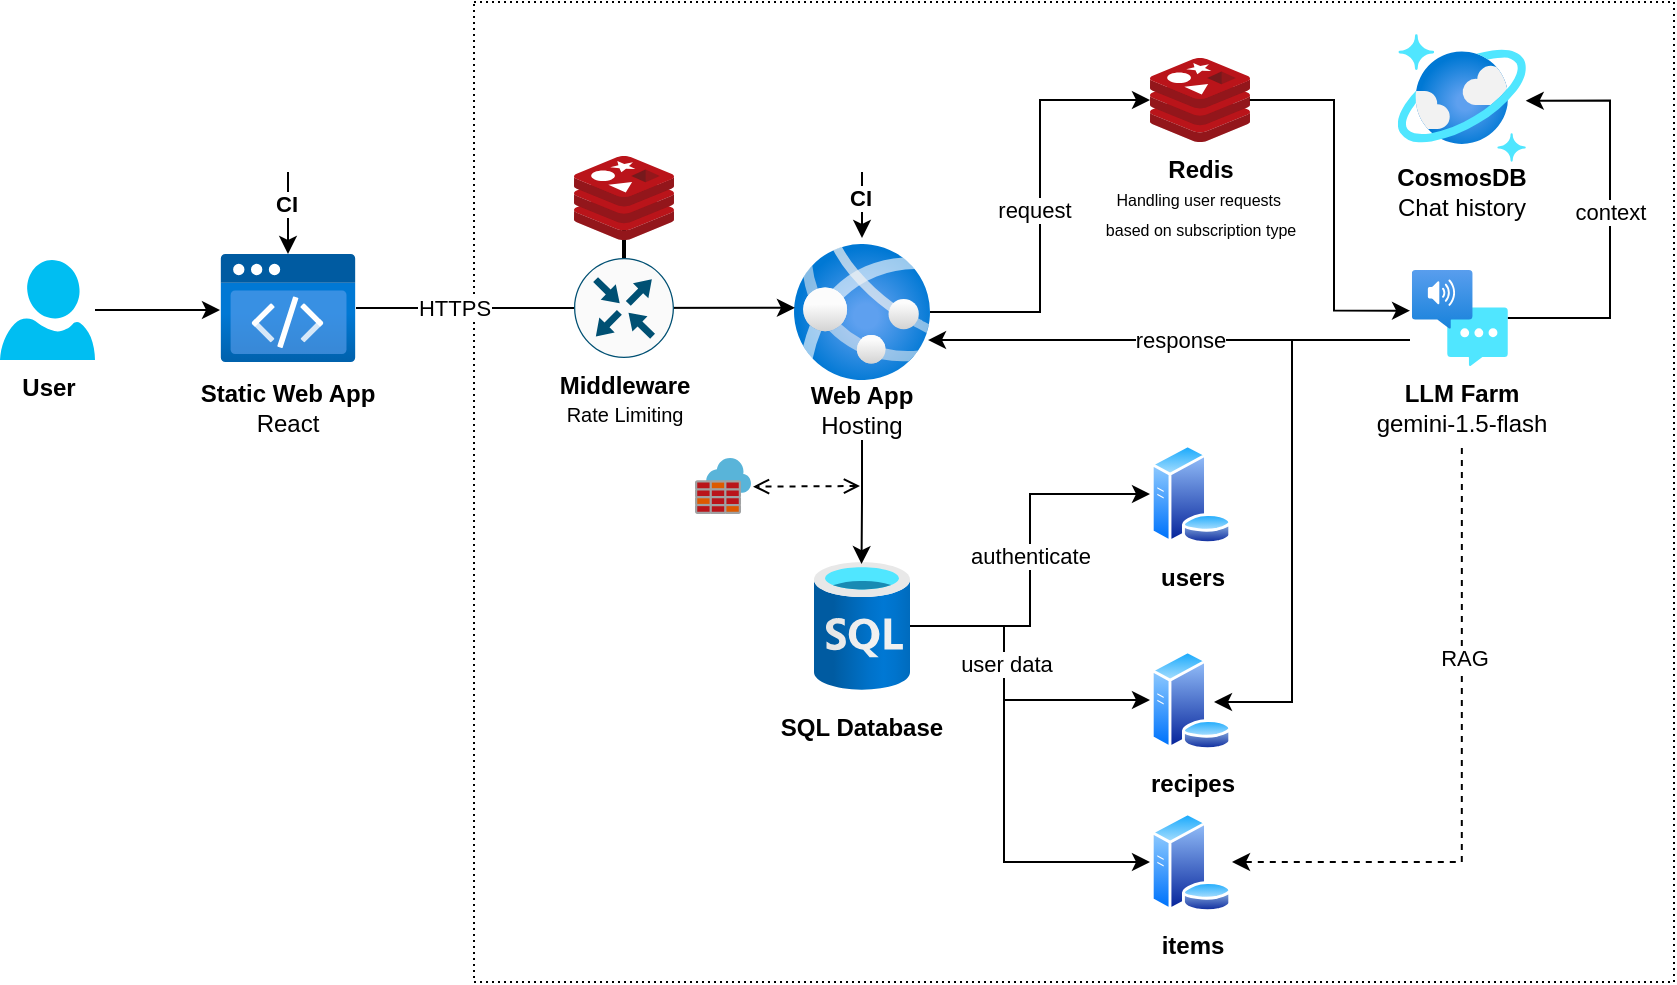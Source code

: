 <mxfile version="26.1.1">
  <diagram name="Seite-1" id="GqYdmY-gFX1TOPT9O8Nu">
    <mxGraphModel dx="1687" dy="878" grid="1" gridSize="10" guides="1" tooltips="1" connect="1" arrows="1" fold="1" page="1" pageScale="1" pageWidth="827" pageHeight="583" math="0" shadow="0">
      <root>
        <mxCell id="0" />
        <mxCell id="1" parent="0" />
        <mxCell id="0Sp2E3jfq5rdWllEIa-N-14" value="" style="rounded=0;whiteSpace=wrap;html=1;fillColor=none;dashed=1;dashPattern=1 2;" parent="1" vertex="1">
          <mxGeometry x="280" y="46" width="600" height="490" as="geometry" />
        </mxCell>
        <mxCell id="kdwqYUO4_lfMiFu1DAeL-65" value="" style="group" parent="1" vertex="1" connectable="0">
          <mxGeometry x="746" y="180" width="90" height="90" as="geometry" />
        </mxCell>
        <mxCell id="kdwqYUO4_lfMiFu1DAeL-12" value="" style="image;aspect=fixed;html=1;points=[];align=center;fontSize=12;image=img/lib/azure2/ai_machine_learning/Speech_Services.svg;" parent="kdwqYUO4_lfMiFu1DAeL-65" vertex="1">
          <mxGeometry x="2.93" width="48" height="48" as="geometry" />
        </mxCell>
        <mxCell id="kdwqYUO4_lfMiFu1DAeL-64" value="&lt;b&gt;LLM Farm&lt;/b&gt;&lt;div&gt;gemini-1.5-flash&lt;/div&gt;" style="text;html=1;align=center;verticalAlign=middle;whiteSpace=wrap;rounded=0;" parent="kdwqYUO4_lfMiFu1DAeL-65" vertex="1">
          <mxGeometry x="-17.07" y="49" width="90" height="40" as="geometry" />
        </mxCell>
        <mxCell id="kdwqYUO4_lfMiFu1DAeL-5" value="&lt;b&gt;User&lt;/b&gt;" style="verticalLabelPosition=bottom;html=1;verticalAlign=top;align=center;strokeColor=none;fillColor=#00BEF2;shape=mxgraph.azure.user;" parent="1" vertex="1">
          <mxGeometry x="43" y="175" width="47.5" height="50" as="geometry" />
        </mxCell>
        <mxCell id="kdwqYUO4_lfMiFu1DAeL-6" value="" style="image;aspect=fixed;html=1;points=[];align=center;fontSize=12;image=img/lib/azure2/preview/Static_Apps.svg;" parent="1" vertex="1">
          <mxGeometry x="153" y="172" width="68" height="54" as="geometry" />
        </mxCell>
        <mxCell id="kdwqYUO4_lfMiFu1DAeL-15" value="" style="shape=image;html=1;verticalAlign=top;verticalLabelPosition=bottom;labelBackgroundColor=#ffffff;imageAspect=0;aspect=fixed;image=https://cdn4.iconfinder.com/data/icons/ionicons/512/icon-social-github-128.png" parent="1" vertex="1">
          <mxGeometry x="438" y="59" width="72" height="72" as="geometry" />
        </mxCell>
        <mxCell id="kdwqYUO4_lfMiFu1DAeL-25" style="edgeStyle=orthogonalEdgeStyle;rounded=0;orthogonalLoop=1;jettySize=auto;html=1;entryX=0;entryY=0.519;entryDx=0;entryDy=0;entryPerimeter=0;" parent="1" source="kdwqYUO4_lfMiFu1DAeL-5" target="kdwqYUO4_lfMiFu1DAeL-6" edge="1">
          <mxGeometry relative="1" as="geometry" />
        </mxCell>
        <mxCell id="kdwqYUO4_lfMiFu1DAeL-36" value="&lt;b style=&quot;text-wrap: nowrap;&quot;&gt;Static Web App&lt;/b&gt;&lt;div style=&quot;text-wrap: nowrap;&quot;&gt;React&lt;/div&gt;" style="text;html=1;align=center;verticalAlign=middle;whiteSpace=wrap;rounded=0;" parent="1" vertex="1">
          <mxGeometry x="157" y="234" width="60" height="30" as="geometry" />
        </mxCell>
        <mxCell id="kdwqYUO4_lfMiFu1DAeL-43" value="" style="group" parent="1" vertex="1" connectable="0">
          <mxGeometry x="440" y="167" width="78" height="104" as="geometry" />
        </mxCell>
        <mxCell id="kdwqYUO4_lfMiFu1DAeL-8" value="" style="image;aspect=fixed;html=1;points=[];align=center;fontSize=12;image=img/lib/azure2/app_services/App_Services.svg;" parent="kdwqYUO4_lfMiFu1DAeL-43" vertex="1">
          <mxGeometry width="68" height="68" as="geometry" />
        </mxCell>
        <mxCell id="kdwqYUO4_lfMiFu1DAeL-42" value="&lt;b style=&quot;forced-color-adjust: none; color: rgb(0, 0, 0); font-family: Helvetica; font-size: 12px; font-style: normal; font-variant-ligatures: normal; font-variant-caps: normal; letter-spacing: normal; orphans: 2; text-align: center; text-indent: 0px; text-transform: none; widows: 2; word-spacing: 0px; -webkit-text-stroke-width: 0px; white-space: nowrap; text-decoration-thickness: initial; text-decoration-style: initial; text-decoration-color: initial;&quot;&gt;Web App&lt;/b&gt;&lt;div style=&quot;forced-color-adjust: none; color: rgb(0, 0, 0); font-family: Helvetica; font-size: 12px; font-style: normal; font-variant-ligatures: normal; font-variant-caps: normal; font-weight: 400; letter-spacing: normal; orphans: 2; text-align: center; text-indent: 0px; text-transform: none; widows: 2; word-spacing: 0px; -webkit-text-stroke-width: 0px; white-space: nowrap; text-decoration-thickness: initial; text-decoration-style: initial; text-decoration-color: initial;&quot;&gt;Hosting&lt;/div&gt;" style="text;html=1;align=center;verticalAlign=middle;whiteSpace=wrap;rounded=0;" parent="kdwqYUO4_lfMiFu1DAeL-43" vertex="1">
          <mxGeometry x="4" y="68" width="60" height="30" as="geometry" />
        </mxCell>
        <mxCell id="kdwqYUO4_lfMiFu1DAeL-47" value="" style="group" parent="1" vertex="1" connectable="0">
          <mxGeometry x="429" y="394" width="90" height="94" as="geometry" />
        </mxCell>
        <mxCell id="kdwqYUO4_lfMiFu1DAeL-9" value="" style="image;aspect=fixed;html=1;points=[];align=center;fontSize=12;image=img/lib/azure2/databases/SQL_Database.svg;" parent="kdwqYUO4_lfMiFu1DAeL-47" vertex="1">
          <mxGeometry x="21" y="-68" width="48" height="64" as="geometry" />
        </mxCell>
        <mxCell id="kdwqYUO4_lfMiFu1DAeL-46" value="&lt;b&gt;SQL Database&lt;/b&gt;" style="text;html=1;align=center;verticalAlign=middle;whiteSpace=wrap;rounded=0;" parent="kdwqYUO4_lfMiFu1DAeL-47" vertex="1">
          <mxGeometry width="90" height="30" as="geometry" />
        </mxCell>
        <mxCell id="kdwqYUO4_lfMiFu1DAeL-48" style="edgeStyle=orthogonalEdgeStyle;rounded=0;orthogonalLoop=1;jettySize=auto;html=1;entryX=0.495;entryY=0.016;entryDx=0;entryDy=0;entryPerimeter=0;" parent="1" source="kdwqYUO4_lfMiFu1DAeL-42" target="kdwqYUO4_lfMiFu1DAeL-9" edge="1">
          <mxGeometry relative="1" as="geometry" />
        </mxCell>
        <mxCell id="kdwqYUO4_lfMiFu1DAeL-50" style="edgeStyle=orthogonalEdgeStyle;rounded=0;orthogonalLoop=1;jettySize=auto;html=1;entryX=0.007;entryY=0.469;entryDx=0;entryDy=0;entryPerimeter=0;" parent="1" source="kdwqYUO4_lfMiFu1DAeL-6" target="kdwqYUO4_lfMiFu1DAeL-8" edge="1">
          <mxGeometry relative="1" as="geometry" />
        </mxCell>
        <mxCell id="kdwqYUO4_lfMiFu1DAeL-51" value="HTTPS" style="edgeLabel;html=1;align=center;verticalAlign=middle;resizable=0;points=[];" parent="kdwqYUO4_lfMiFu1DAeL-50" vertex="1" connectable="0">
          <mxGeometry x="0.039" y="-1" relative="1" as="geometry">
            <mxPoint x="-65" y="-1" as="offset" />
          </mxGeometry>
        </mxCell>
        <mxCell id="kdwqYUO4_lfMiFu1DAeL-53" value="&lt;b&gt;items&lt;/b&gt;" style="image;aspect=fixed;perimeter=ellipsePerimeter;html=1;align=center;shadow=0;dashed=0;spacingTop=3;image=img/lib/active_directory/database_server.svg;" parent="1" vertex="1">
          <mxGeometry x="618" y="451" width="41" height="50" as="geometry" />
        </mxCell>
        <mxCell id="kdwqYUO4_lfMiFu1DAeL-54" value="&lt;b&gt;users&lt;/b&gt;" style="image;aspect=fixed;perimeter=ellipsePerimeter;html=1;align=center;shadow=0;dashed=0;spacingTop=3;image=img/lib/active_directory/database_server.svg;" parent="1" vertex="1">
          <mxGeometry x="618" y="267" width="41" height="50" as="geometry" />
        </mxCell>
        <mxCell id="kdwqYUO4_lfMiFu1DAeL-55" value="&lt;b&gt;recipes&lt;/b&gt;" style="image;aspect=fixed;perimeter=ellipsePerimeter;html=1;align=center;shadow=0;dashed=0;spacingTop=3;image=img/lib/active_directory/database_server.svg;" parent="1" vertex="1">
          <mxGeometry x="618" y="370" width="41" height="50" as="geometry" />
        </mxCell>
        <mxCell id="kdwqYUO4_lfMiFu1DAeL-62" style="edgeStyle=orthogonalEdgeStyle;rounded=0;orthogonalLoop=1;jettySize=auto;html=1;" parent="1" source="kdwqYUO4_lfMiFu1DAeL-15" edge="1">
          <mxGeometry relative="1" as="geometry">
            <mxPoint x="474" y="164" as="targetPoint" />
          </mxGeometry>
        </mxCell>
        <mxCell id="kdwqYUO4_lfMiFu1DAeL-63" value="&lt;b&gt;CI&lt;/b&gt;" style="edgeLabel;html=1;align=center;verticalAlign=middle;resizable=0;points=[];" parent="kdwqYUO4_lfMiFu1DAeL-62" vertex="1" connectable="0">
          <mxGeometry x="-0.231" y="1" relative="1" as="geometry">
            <mxPoint x="-2" as="offset" />
          </mxGeometry>
        </mxCell>
        <mxCell id="kdwqYUO4_lfMiFu1DAeL-71" value="" style="endArrow=classic;html=1;rounded=0;entryX=1;entryY=0.324;entryDx=0;entryDy=0;entryPerimeter=0;" parent="1" edge="1">
          <mxGeometry width="50" height="50" relative="1" as="geometry">
            <mxPoint x="748" y="215" as="sourcePoint" />
            <mxPoint x="507" y="215.032" as="targetPoint" />
          </mxGeometry>
        </mxCell>
        <mxCell id="kdwqYUO4_lfMiFu1DAeL-72" value="response" style="edgeLabel;html=1;align=center;verticalAlign=middle;resizable=0;points=[];" parent="kdwqYUO4_lfMiFu1DAeL-71" vertex="1" connectable="0">
          <mxGeometry x="0.086" relative="1" as="geometry">
            <mxPoint x="16" as="offset" />
          </mxGeometry>
        </mxCell>
        <mxCell id="kdwqYUO4_lfMiFu1DAeL-75" value="" style="image;sketch=0;aspect=fixed;html=1;points=[];align=center;fontSize=12;image=img/lib/mscae/Azure_Firewall.svg;" parent="1" vertex="1">
          <mxGeometry x="390.5" y="274" width="28" height="28" as="geometry" />
        </mxCell>
        <mxCell id="kdwqYUO4_lfMiFu1DAeL-79" value="" style="endArrow=open;startArrow=open;html=1;rounded=0;dashed=1;endFill=0;startFill=0;entryX=1;entryY=0.512;entryDx=0;entryDy=0;entryPerimeter=0;" parent="1" edge="1">
          <mxGeometry width="50" height="50" relative="1" as="geometry">
            <mxPoint x="473" y="288" as="sourcePoint" />
            <mxPoint x="419.5" y="288.336" as="targetPoint" />
          </mxGeometry>
        </mxCell>
        <mxCell id="kdwqYUO4_lfMiFu1DAeL-84" value="" style="group" parent="1" vertex="1" connectable="0">
          <mxGeometry x="741.93" y="62" width="64.0" height="94" as="geometry" />
        </mxCell>
        <mxCell id="kdwqYUO4_lfMiFu1DAeL-10" value="" style="image;aspect=fixed;html=1;points=[];align=center;fontSize=12;image=img/lib/azure2/databases/Azure_Cosmos_DB.svg;" parent="kdwqYUO4_lfMiFu1DAeL-84" vertex="1">
          <mxGeometry width="64" height="64" as="geometry" />
        </mxCell>
        <mxCell id="kdwqYUO4_lfMiFu1DAeL-83" value="&lt;b style=&quot;text-wrap: nowrap;&quot;&gt;CosmosDB&lt;/b&gt;&lt;div style=&quot;text-wrap: nowrap;&quot;&gt;Chat history&lt;/div&gt;" style="text;html=1;align=center;verticalAlign=middle;whiteSpace=wrap;rounded=0;" parent="kdwqYUO4_lfMiFu1DAeL-84" vertex="1">
          <mxGeometry x="2" y="64" width="60" height="30" as="geometry" />
        </mxCell>
        <mxCell id="0Sp2E3jfq5rdWllEIa-N-1" style="edgeStyle=orthogonalEdgeStyle;rounded=0;orthogonalLoop=1;jettySize=auto;html=1;entryX=0;entryY=0.5;entryDx=0;entryDy=0;" parent="1" source="kdwqYUO4_lfMiFu1DAeL-9" target="kdwqYUO4_lfMiFu1DAeL-54" edge="1">
          <mxGeometry relative="1" as="geometry" />
        </mxCell>
        <mxCell id="0Sp2E3jfq5rdWllEIa-N-2" value="authenticate" style="edgeLabel;html=1;align=center;verticalAlign=middle;resizable=0;points=[];" parent="0Sp2E3jfq5rdWllEIa-N-1" vertex="1" connectable="0">
          <mxGeometry x="0.024" relative="1" as="geometry">
            <mxPoint as="offset" />
          </mxGeometry>
        </mxCell>
        <mxCell id="0Sp2E3jfq5rdWllEIa-N-3" value="" style="endArrow=classic;html=1;rounded=0;entryX=0;entryY=0.5;entryDx=0;entryDy=0;" parent="1" target="kdwqYUO4_lfMiFu1DAeL-55" edge="1">
          <mxGeometry width="50" height="50" relative="1" as="geometry">
            <mxPoint x="545" y="358" as="sourcePoint" />
            <mxPoint x="608" y="394" as="targetPoint" />
            <Array as="points">
              <mxPoint x="545" y="376" />
              <mxPoint x="545" y="395" />
            </Array>
          </mxGeometry>
        </mxCell>
        <mxCell id="0Sp2E3jfq5rdWllEIa-N-4" value="" style="endArrow=classic;html=1;rounded=0;entryX=0;entryY=0.5;entryDx=0;entryDy=0;" parent="1" target="kdwqYUO4_lfMiFu1DAeL-53" edge="1">
          <mxGeometry width="50" height="50" relative="1" as="geometry">
            <mxPoint x="545" y="383" as="sourcePoint" />
            <mxPoint x="618" y="411" as="targetPoint" />
            <Array as="points">
              <mxPoint x="545" y="401" />
              <mxPoint x="545" y="476" />
            </Array>
          </mxGeometry>
        </mxCell>
        <mxCell id="0Sp2E3jfq5rdWllEIa-N-5" value="user data" style="edgeLabel;html=1;align=center;verticalAlign=middle;resizable=0;points=[];" parent="0Sp2E3jfq5rdWllEIa-N-4" vertex="1" connectable="0">
          <mxGeometry x="-0.415" y="1" relative="1" as="geometry">
            <mxPoint y="-55" as="offset" />
          </mxGeometry>
        </mxCell>
        <mxCell id="0Sp2E3jfq5rdWllEIa-N-8" style="edgeStyle=orthogonalEdgeStyle;rounded=0;orthogonalLoop=1;jettySize=auto;html=1;exitX=0.5;exitY=1;exitDx=0;exitDy=0;entryX=1;entryY=0.5;entryDx=0;entryDy=0;dashed=1;" parent="1" source="kdwqYUO4_lfMiFu1DAeL-64" target="kdwqYUO4_lfMiFu1DAeL-53" edge="1">
          <mxGeometry relative="1" as="geometry" />
        </mxCell>
        <mxCell id="0Sp2E3jfq5rdWllEIa-N-9" value="RAG" style="edgeLabel;html=1;align=center;verticalAlign=middle;resizable=0;points=[];" parent="0Sp2E3jfq5rdWllEIa-N-8" vertex="1" connectable="0">
          <mxGeometry x="-0.348" y="1" relative="1" as="geometry">
            <mxPoint as="offset" />
          </mxGeometry>
        </mxCell>
        <mxCell id="0Sp2E3jfq5rdWllEIa-N-10" value="" style="endArrow=classic;html=1;rounded=0;entryX=1;entryY=0.5;entryDx=0;entryDy=0;" parent="1" edge="1">
          <mxGeometry width="50" height="50" relative="1" as="geometry">
            <mxPoint x="689" y="215" as="sourcePoint" />
            <mxPoint x="650" y="396" as="targetPoint" />
            <Array as="points">
              <mxPoint x="689" y="396" />
            </Array>
          </mxGeometry>
        </mxCell>
        <mxCell id="0Sp2E3jfq5rdWllEIa-N-11" style="edgeStyle=orthogonalEdgeStyle;rounded=0;orthogonalLoop=1;jettySize=auto;html=1;entryX=0.999;entryY=0.521;entryDx=0;entryDy=0;entryPerimeter=0;" parent="1" source="kdwqYUO4_lfMiFu1DAeL-12" target="kdwqYUO4_lfMiFu1DAeL-10" edge="1">
          <mxGeometry relative="1" as="geometry">
            <Array as="points">
              <mxPoint x="848" y="204" />
              <mxPoint x="848" y="95" />
            </Array>
          </mxGeometry>
        </mxCell>
        <mxCell id="0Sp2E3jfq5rdWllEIa-N-13" value="context" style="edgeLabel;html=1;align=center;verticalAlign=middle;resizable=0;points=[];" parent="0Sp2E3jfq5rdWllEIa-N-11" vertex="1" connectable="0">
          <mxGeometry x="0.036" relative="1" as="geometry">
            <mxPoint as="offset" />
          </mxGeometry>
        </mxCell>
        <mxCell id="4VoCbKnUcegNYqzZsXVW-3" value="" style="shape=image;html=1;verticalAlign=top;verticalLabelPosition=bottom;labelBackgroundColor=#ffffff;imageAspect=0;aspect=fixed;image=https://cdn4.iconfinder.com/data/icons/ionicons/512/icon-social-github-128.png" parent="1" vertex="1">
          <mxGeometry x="151" y="59" width="72" height="72" as="geometry" />
        </mxCell>
        <mxCell id="4VoCbKnUcegNYqzZsXVW-4" style="edgeStyle=orthogonalEdgeStyle;rounded=0;orthogonalLoop=1;jettySize=auto;html=1;entryX=0.5;entryY=0;entryDx=0;entryDy=0;entryPerimeter=0;" parent="1" source="4VoCbKnUcegNYqzZsXVW-3" target="kdwqYUO4_lfMiFu1DAeL-6" edge="1">
          <mxGeometry relative="1" as="geometry">
            <mxPoint x="187" y="164" as="targetPoint" />
          </mxGeometry>
        </mxCell>
        <mxCell id="4VoCbKnUcegNYqzZsXVW-5" value="&lt;b&gt;CI&lt;/b&gt;" style="edgeLabel;html=1;align=center;verticalAlign=middle;resizable=0;points=[];" parent="4VoCbKnUcegNYqzZsXVW-4" vertex="1" connectable="0">
          <mxGeometry x="-0.231" y="1" relative="1" as="geometry">
            <mxPoint x="-2" as="offset" />
          </mxGeometry>
        </mxCell>
        <mxCell id="B4cGFEuihbMA_VjUXkqq-1" value="&lt;b&gt;Redis&lt;/b&gt;&lt;div&gt;&lt;font style=&quot;font-size: 8px;&quot;&gt;Handling user requests&amp;nbsp;&lt;/font&gt;&lt;/div&gt;&lt;div&gt;&lt;font style=&quot;font-size: 8px;&quot;&gt;based on subscription type&lt;/font&gt;&lt;/div&gt;" style="image;sketch=0;aspect=fixed;html=1;points=[];align=center;fontSize=12;image=img/lib/mscae/Cache_Redis_Product.svg;" vertex="1" parent="1">
          <mxGeometry x="618" y="74" width="50" height="42" as="geometry" />
        </mxCell>
        <mxCell id="B4cGFEuihbMA_VjUXkqq-4" style="edgeStyle=orthogonalEdgeStyle;rounded=0;orthogonalLoop=1;jettySize=auto;html=1;entryX=0;entryY=0.5;entryDx=0;entryDy=0;entryPerimeter=0;" edge="1" parent="1" source="kdwqYUO4_lfMiFu1DAeL-8" target="B4cGFEuihbMA_VjUXkqq-1">
          <mxGeometry relative="1" as="geometry" />
        </mxCell>
        <mxCell id="B4cGFEuihbMA_VjUXkqq-5" value="request" style="edgeLabel;html=1;align=center;verticalAlign=middle;resizable=0;points=[];" vertex="1" connectable="0" parent="B4cGFEuihbMA_VjUXkqq-4">
          <mxGeometry x="0.059" y="-1" relative="1" as="geometry">
            <mxPoint x="-4" y="8" as="offset" />
          </mxGeometry>
        </mxCell>
        <mxCell id="B4cGFEuihbMA_VjUXkqq-7" style="edgeStyle=orthogonalEdgeStyle;rounded=0;orthogonalLoop=1;jettySize=auto;html=1;entryX=-0.019;entryY=0.507;entryDx=0;entryDy=0;entryPerimeter=0;exitX=0.998;exitY=0.499;exitDx=0;exitDy=0;exitPerimeter=0;" edge="1" parent="1" source="B4cGFEuihbMA_VjUXkqq-1">
          <mxGeometry relative="1" as="geometry">
            <mxPoint x="668" y="91" as="sourcePoint" />
            <mxPoint x="748.018" y="200.336" as="targetPoint" />
            <Array as="points">
              <mxPoint x="710" y="95" />
              <mxPoint x="710" y="200" />
            </Array>
          </mxGeometry>
        </mxCell>
        <mxCell id="B4cGFEuihbMA_VjUXkqq-12" value="" style="edgeStyle=orthogonalEdgeStyle;rounded=0;orthogonalLoop=1;jettySize=auto;html=1;endArrow=none;startFill=0;strokeWidth=2;" edge="1" parent="1" source="B4cGFEuihbMA_VjUXkqq-8" target="B4cGFEuihbMA_VjUXkqq-11">
          <mxGeometry relative="1" as="geometry" />
        </mxCell>
        <mxCell id="B4cGFEuihbMA_VjUXkqq-8" value="" style="image;sketch=0;aspect=fixed;html=1;points=[];align=center;fontSize=12;image=img/lib/mscae/Cache_Redis_Product.svg;" vertex="1" parent="1">
          <mxGeometry x="330" y="123" width="50" height="42" as="geometry" />
        </mxCell>
        <mxCell id="B4cGFEuihbMA_VjUXkqq-11" value="&lt;div&gt;&lt;b&gt;Middleware&lt;/b&gt;&lt;br&gt;&lt;/div&gt;&lt;font style=&quot;font-size: 10px;&quot;&gt;Rate Limiting&lt;/font&gt;&lt;div&gt;&lt;br&gt;&lt;/div&gt;" style="sketch=0;points=[[0.5,0,0],[1,0.5,0],[0.5,1,0],[0,0.5,0],[0.145,0.145,0],[0.856,0.145,0],[0.855,0.856,0],[0.145,0.855,0]];verticalLabelPosition=bottom;html=1;verticalAlign=top;aspect=fixed;align=center;pointerEvents=1;shape=mxgraph.cisco19.rect;prIcon=router;fillColor=#FAFAFA;strokeColor=#005073;" vertex="1" parent="1">
          <mxGeometry x="330" y="174" width="50" height="50" as="geometry" />
        </mxCell>
      </root>
    </mxGraphModel>
  </diagram>
</mxfile>
